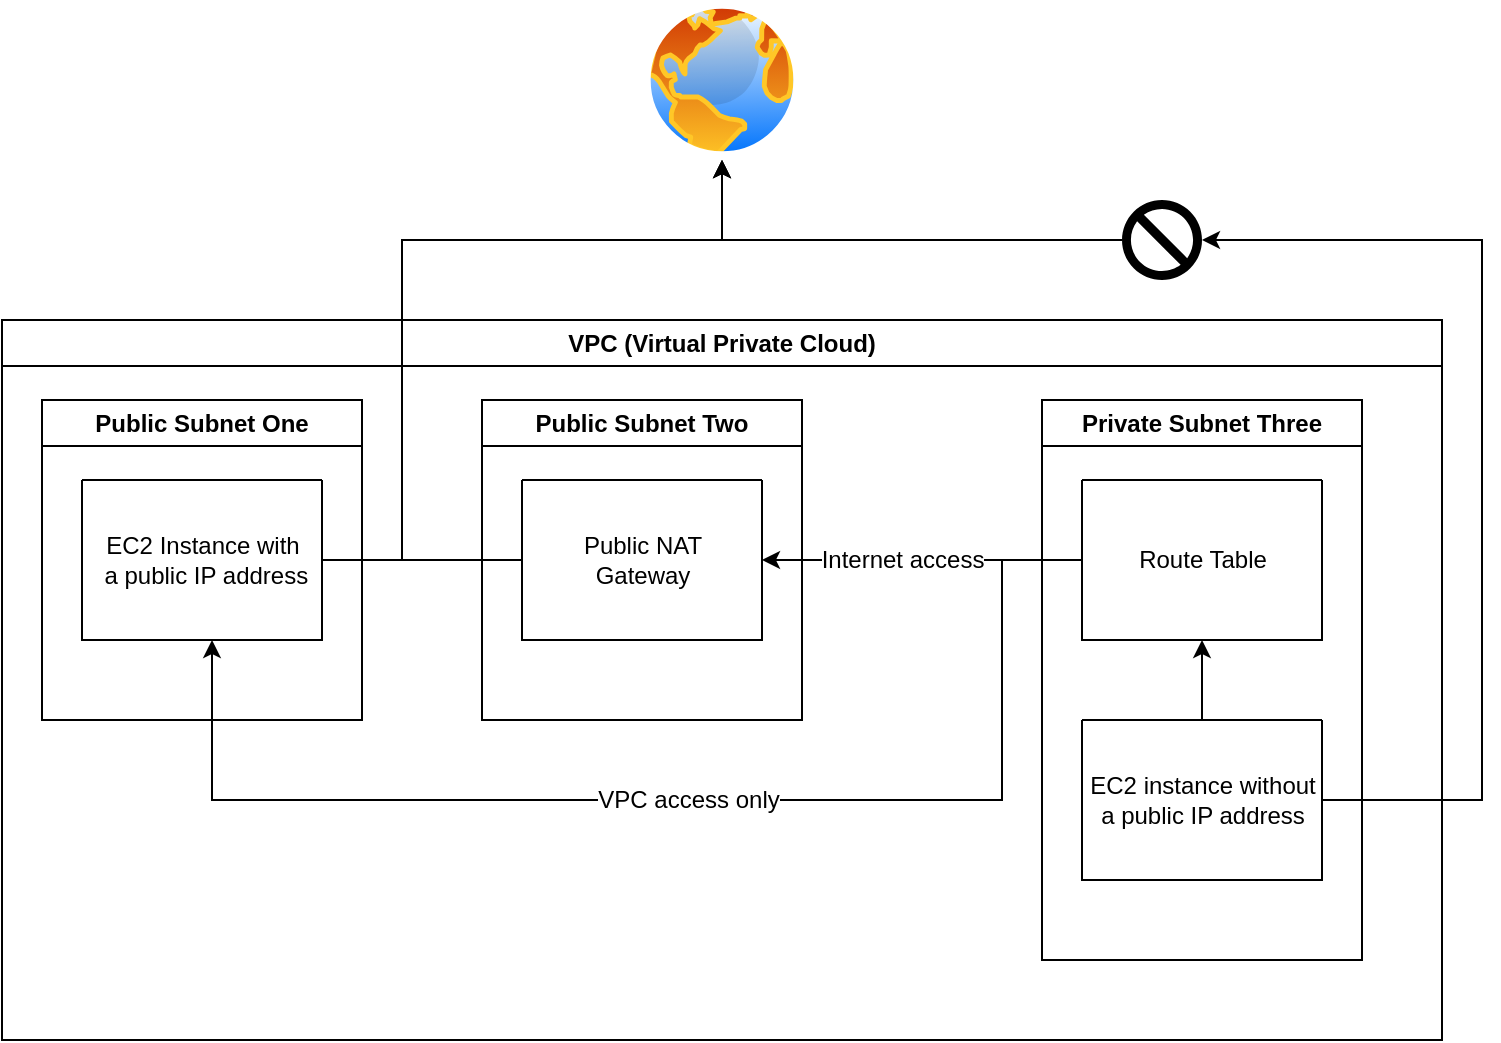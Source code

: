 <mxfile version="24.7.8">
  <diagram name="Page-1" id="ZbAQMO97DnfHzgqQ5q0m">
    <mxGraphModel dx="1098" dy="1308" grid="1" gridSize="10" guides="1" tooltips="1" connect="1" arrows="1" fold="1" page="0" pageScale="1" pageWidth="827" pageHeight="1169" math="0" shadow="0">
      <root>
        <mxCell id="0" />
        <mxCell id="1" parent="0" />
        <mxCell id="5Cbsam-ALMwMCVu7LP0v-1" value="VPC (Virtual Private Cloud)" style="swimlane;whiteSpace=wrap;html=1;" vertex="1" parent="1">
          <mxGeometry x="80" y="120" width="720" height="360" as="geometry" />
        </mxCell>
        <mxCell id="5Cbsam-ALMwMCVu7LP0v-2" value="Public Subnet One" style="swimlane;whiteSpace=wrap;html=1;" vertex="1" parent="5Cbsam-ALMwMCVu7LP0v-1">
          <mxGeometry x="20" y="40" width="160" height="160" as="geometry" />
        </mxCell>
        <mxCell id="5Cbsam-ALMwMCVu7LP0v-3" value="" style="swimlane;startSize=0;" vertex="1" parent="5Cbsam-ALMwMCVu7LP0v-2">
          <mxGeometry x="20" y="40" width="120" height="80" as="geometry" />
        </mxCell>
        <mxCell id="5Cbsam-ALMwMCVu7LP0v-4" value="EC2 Instance with&lt;div&gt;&amp;nbsp;a public IP address&lt;/div&gt;" style="text;html=1;align=center;verticalAlign=middle;resizable=0;points=[];autosize=1;strokeColor=none;fillColor=none;" vertex="1" parent="5Cbsam-ALMwMCVu7LP0v-3">
          <mxGeometry x="-5" y="20" width="130" height="40" as="geometry" />
        </mxCell>
        <mxCell id="5Cbsam-ALMwMCVu7LP0v-8" value="Public Subnet Two" style="swimlane;whiteSpace=wrap;html=1;" vertex="1" parent="5Cbsam-ALMwMCVu7LP0v-1">
          <mxGeometry x="240" y="40" width="160" height="160" as="geometry" />
        </mxCell>
        <mxCell id="5Cbsam-ALMwMCVu7LP0v-9" value="" style="swimlane;startSize=0;" vertex="1" parent="5Cbsam-ALMwMCVu7LP0v-8">
          <mxGeometry x="20" y="40" width="120" height="80" as="geometry" />
        </mxCell>
        <mxCell id="5Cbsam-ALMwMCVu7LP0v-10" value="Public NAT&lt;div&gt;Gateway&lt;/div&gt;" style="text;html=1;align=center;verticalAlign=middle;resizable=0;points=[];autosize=1;strokeColor=none;fillColor=none;" vertex="1" parent="5Cbsam-ALMwMCVu7LP0v-9">
          <mxGeometry x="20" y="20" width="80" height="40" as="geometry" />
        </mxCell>
        <mxCell id="5Cbsam-ALMwMCVu7LP0v-13" value="Private Subnet Three" style="swimlane;whiteSpace=wrap;html=1;" vertex="1" parent="5Cbsam-ALMwMCVu7LP0v-1">
          <mxGeometry x="520" y="40" width="160" height="280" as="geometry" />
        </mxCell>
        <mxCell id="5Cbsam-ALMwMCVu7LP0v-14" value="" style="swimlane;startSize=0;" vertex="1" parent="5Cbsam-ALMwMCVu7LP0v-13">
          <mxGeometry x="20" y="40" width="120" height="80" as="geometry" />
        </mxCell>
        <mxCell id="5Cbsam-ALMwMCVu7LP0v-15" value="Route Table" style="text;html=1;align=center;verticalAlign=middle;resizable=0;points=[];autosize=1;strokeColor=none;fillColor=none;" vertex="1" parent="5Cbsam-ALMwMCVu7LP0v-14">
          <mxGeometry x="15" y="25" width="90" height="30" as="geometry" />
        </mxCell>
        <mxCell id="5Cbsam-ALMwMCVu7LP0v-23" style="edgeStyle=orthogonalEdgeStyle;rounded=0;orthogonalLoop=1;jettySize=auto;html=1;" edge="1" parent="5Cbsam-ALMwMCVu7LP0v-13" source="5Cbsam-ALMwMCVu7LP0v-16" target="5Cbsam-ALMwMCVu7LP0v-14">
          <mxGeometry relative="1" as="geometry" />
        </mxCell>
        <mxCell id="5Cbsam-ALMwMCVu7LP0v-16" value="" style="swimlane;startSize=0;" vertex="1" parent="5Cbsam-ALMwMCVu7LP0v-13">
          <mxGeometry x="20" y="160" width="120" height="80" as="geometry" />
        </mxCell>
        <mxCell id="5Cbsam-ALMwMCVu7LP0v-17" value="EC2 instance without&lt;div&gt;&lt;span style=&quot;background-color: initial;&quot;&gt;a public IP address&lt;/span&gt;&lt;/div&gt;" style="text;html=1;align=center;verticalAlign=middle;resizable=0;points=[];autosize=1;strokeColor=none;fillColor=none;" vertex="1" parent="5Cbsam-ALMwMCVu7LP0v-16">
          <mxGeometry x="-10" y="20" width="140" height="40" as="geometry" />
        </mxCell>
        <mxCell id="5Cbsam-ALMwMCVu7LP0v-18" value="VPC access only" style="edgeStyle=orthogonalEdgeStyle;rounded=0;orthogonalLoop=1;jettySize=auto;html=1;fontSize=12;" edge="1" parent="5Cbsam-ALMwMCVu7LP0v-1" source="5Cbsam-ALMwMCVu7LP0v-14" target="5Cbsam-ALMwMCVu7LP0v-3">
          <mxGeometry relative="1" as="geometry">
            <Array as="points">
              <mxPoint x="500" y="120" />
              <mxPoint x="500" y="240" />
              <mxPoint x="105" y="240" />
            </Array>
          </mxGeometry>
        </mxCell>
        <mxCell id="5Cbsam-ALMwMCVu7LP0v-20" value="Internet access" style="edgeStyle=orthogonalEdgeStyle;rounded=0;orthogonalLoop=1;jettySize=auto;html=1;fontSize=12;" edge="1" parent="5Cbsam-ALMwMCVu7LP0v-1" source="5Cbsam-ALMwMCVu7LP0v-14" target="5Cbsam-ALMwMCVu7LP0v-9">
          <mxGeometry x="0.125" relative="1" as="geometry">
            <mxPoint as="offset" />
          </mxGeometry>
        </mxCell>
        <mxCell id="5Cbsam-ALMwMCVu7LP0v-5" value="" style="image;aspect=fixed;perimeter=ellipsePerimeter;html=1;align=center;shadow=0;dashed=0;spacingTop=3;image=img/lib/active_directory/internet_globe.svg;" vertex="1" parent="1">
          <mxGeometry x="400" y="-40" width="80" height="80" as="geometry" />
        </mxCell>
        <mxCell id="5Cbsam-ALMwMCVu7LP0v-6" style="edgeStyle=orthogonalEdgeStyle;rounded=0;orthogonalLoop=1;jettySize=auto;html=1;" edge="1" parent="1" source="5Cbsam-ALMwMCVu7LP0v-3" target="5Cbsam-ALMwMCVu7LP0v-5">
          <mxGeometry relative="1" as="geometry">
            <Array as="points">
              <mxPoint x="280" y="240" />
              <mxPoint x="280" y="80" />
              <mxPoint x="440" y="80" />
            </Array>
          </mxGeometry>
        </mxCell>
        <mxCell id="5Cbsam-ALMwMCVu7LP0v-12" style="edgeStyle=orthogonalEdgeStyle;rounded=0;orthogonalLoop=1;jettySize=auto;html=1;" edge="1" parent="1" source="5Cbsam-ALMwMCVu7LP0v-9" target="5Cbsam-ALMwMCVu7LP0v-5">
          <mxGeometry relative="1" as="geometry">
            <Array as="points">
              <mxPoint x="280" y="240" />
              <mxPoint x="280" y="80" />
              <mxPoint x="440" y="80" />
            </Array>
          </mxGeometry>
        </mxCell>
        <mxCell id="5Cbsam-ALMwMCVu7LP0v-22" style="edgeStyle=orthogonalEdgeStyle;rounded=0;orthogonalLoop=1;jettySize=auto;html=1;" edge="1" parent="1" source="5Cbsam-ALMwMCVu7LP0v-24" target="5Cbsam-ALMwMCVu7LP0v-5">
          <mxGeometry relative="1" as="geometry">
            <Array as="points">
              <mxPoint x="440" y="80" />
            </Array>
          </mxGeometry>
        </mxCell>
        <mxCell id="5Cbsam-ALMwMCVu7LP0v-26" value="" style="edgeStyle=orthogonalEdgeStyle;rounded=0;orthogonalLoop=1;jettySize=auto;html=1;" edge="1" parent="1" source="5Cbsam-ALMwMCVu7LP0v-16" target="5Cbsam-ALMwMCVu7LP0v-24">
          <mxGeometry relative="1" as="geometry">
            <mxPoint x="810" y="360" as="sourcePoint" />
            <mxPoint x="440" as="targetPoint" />
            <Array as="points">
              <mxPoint x="820" y="360" />
              <mxPoint x="820" y="80" />
            </Array>
          </mxGeometry>
        </mxCell>
        <mxCell id="5Cbsam-ALMwMCVu7LP0v-24" value="" style="shape=mxgraph.signs.safety.no;html=1;pointerEvents=1;fillColor=#000000;strokeColor=none;verticalLabelPosition=bottom;verticalAlign=top;align=center;sketch=0;" vertex="1" parent="1">
          <mxGeometry x="640" y="60" width="40" height="40" as="geometry" />
        </mxCell>
      </root>
    </mxGraphModel>
  </diagram>
</mxfile>
